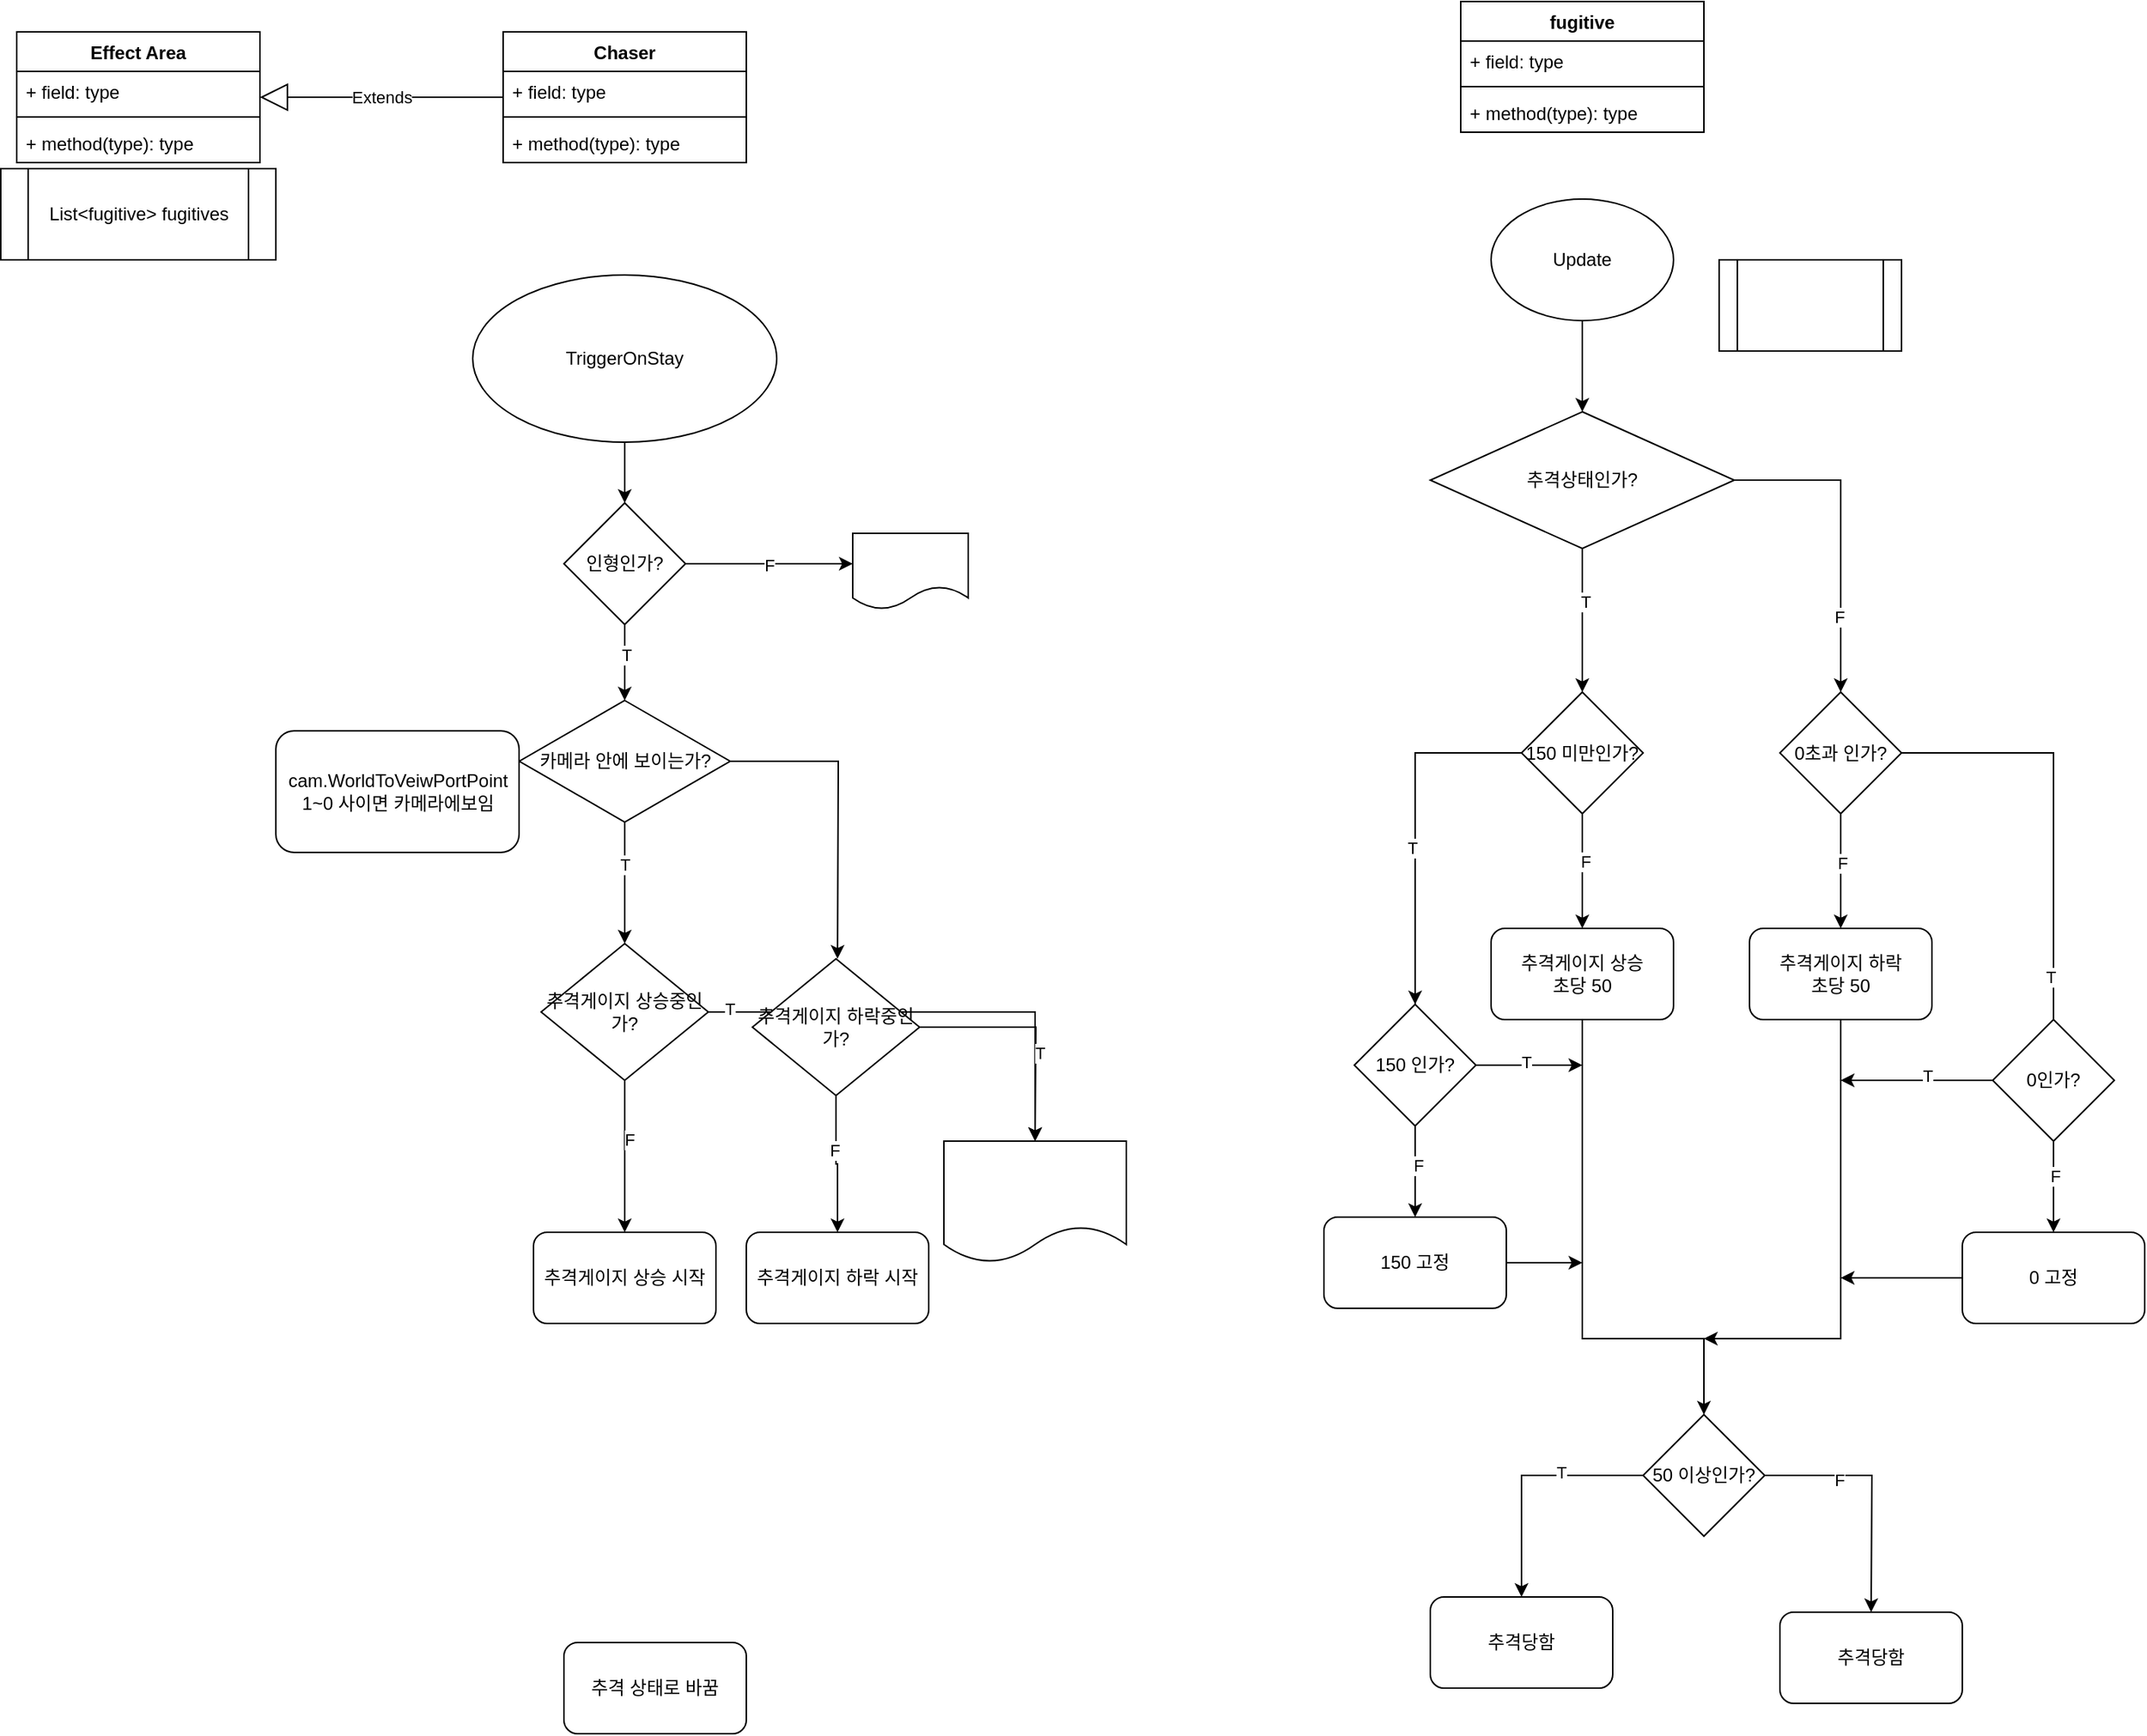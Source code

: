 <mxfile version="13.9.9" type="device"><diagram id="C5RBs43oDa-KdzZeNtuy" name="Page-1"><mxGraphModel dx="1547" dy="680" grid="1" gridSize="10" guides="1" tooltips="1" connect="1" arrows="1" fold="1" page="1" pageScale="1" pageWidth="827" pageHeight="1169" math="0" shadow="0"><root><mxCell id="WIyWlLk6GJQsqaUBKTNV-0"/><mxCell id="WIyWlLk6GJQsqaUBKTNV-1" parent="WIyWlLk6GJQsqaUBKTNV-0"/><mxCell id="PWKRJvfebUfO8g9JHcqD-0" value="Chaser" style="swimlane;fontStyle=1;align=center;verticalAlign=top;childLayout=stackLayout;horizontal=1;startSize=26;horizontalStack=0;resizeParent=1;resizeParentMax=0;resizeLast=0;collapsible=1;marginBottom=0;" vertex="1" parent="WIyWlLk6GJQsqaUBKTNV-1"><mxGeometry x="130" y="90" width="160" height="86" as="geometry"/></mxCell><mxCell id="PWKRJvfebUfO8g9JHcqD-1" value="+ field: type" style="text;strokeColor=none;fillColor=none;align=left;verticalAlign=top;spacingLeft=4;spacingRight=4;overflow=hidden;rotatable=0;points=[[0,0.5],[1,0.5]];portConstraint=eastwest;" vertex="1" parent="PWKRJvfebUfO8g9JHcqD-0"><mxGeometry y="26" width="160" height="26" as="geometry"/></mxCell><mxCell id="PWKRJvfebUfO8g9JHcqD-2" value="" style="line;strokeWidth=1;fillColor=none;align=left;verticalAlign=middle;spacingTop=-1;spacingLeft=3;spacingRight=3;rotatable=0;labelPosition=right;points=[];portConstraint=eastwest;" vertex="1" parent="PWKRJvfebUfO8g9JHcqD-0"><mxGeometry y="52" width="160" height="8" as="geometry"/></mxCell><mxCell id="PWKRJvfebUfO8g9JHcqD-3" value="+ method(type): type" style="text;strokeColor=none;fillColor=none;align=left;verticalAlign=top;spacingLeft=4;spacingRight=4;overflow=hidden;rotatable=0;points=[[0,0.5],[1,0.5]];portConstraint=eastwest;" vertex="1" parent="PWKRJvfebUfO8g9JHcqD-0"><mxGeometry y="60" width="160" height="26" as="geometry"/></mxCell><mxCell id="PWKRJvfebUfO8g9JHcqD-4" value="fugitive" style="swimlane;fontStyle=1;align=center;verticalAlign=top;childLayout=stackLayout;horizontal=1;startSize=26;horizontalStack=0;resizeParent=1;resizeParentMax=0;resizeLast=0;collapsible=1;marginBottom=0;" vertex="1" parent="WIyWlLk6GJQsqaUBKTNV-1"><mxGeometry x="760" y="70" width="160" height="86" as="geometry"/></mxCell><mxCell id="PWKRJvfebUfO8g9JHcqD-5" value="+ field: type" style="text;strokeColor=none;fillColor=none;align=left;verticalAlign=top;spacingLeft=4;spacingRight=4;overflow=hidden;rotatable=0;points=[[0,0.5],[1,0.5]];portConstraint=eastwest;" vertex="1" parent="PWKRJvfebUfO8g9JHcqD-4"><mxGeometry y="26" width="160" height="26" as="geometry"/></mxCell><mxCell id="PWKRJvfebUfO8g9JHcqD-6" value="" style="line;strokeWidth=1;fillColor=none;align=left;verticalAlign=middle;spacingTop=-1;spacingLeft=3;spacingRight=3;rotatable=0;labelPosition=right;points=[];portConstraint=eastwest;" vertex="1" parent="PWKRJvfebUfO8g9JHcqD-4"><mxGeometry y="52" width="160" height="8" as="geometry"/></mxCell><mxCell id="PWKRJvfebUfO8g9JHcqD-7" value="+ method(type): type" style="text;strokeColor=none;fillColor=none;align=left;verticalAlign=top;spacingLeft=4;spacingRight=4;overflow=hidden;rotatable=0;points=[[0,0.5],[1,0.5]];portConstraint=eastwest;" vertex="1" parent="PWKRJvfebUfO8g9JHcqD-4"><mxGeometry y="60" width="160" height="26" as="geometry"/></mxCell><mxCell id="PWKRJvfebUfO8g9JHcqD-109" style="edgeStyle=orthogonalEdgeStyle;rounded=0;orthogonalLoop=1;jettySize=auto;html=1;" edge="1" parent="WIyWlLk6GJQsqaUBKTNV-1" source="PWKRJvfebUfO8g9JHcqD-8"><mxGeometry relative="1" as="geometry"><mxPoint x="210" y="400.0" as="targetPoint"/></mxGeometry></mxCell><mxCell id="PWKRJvfebUfO8g9JHcqD-8" value="TriggerOnStay" style="ellipse;whiteSpace=wrap;html=1;" vertex="1" parent="WIyWlLk6GJQsqaUBKTNV-1"><mxGeometry x="110" y="250" width="200" height="110" as="geometry"/></mxCell><mxCell id="PWKRJvfebUfO8g9JHcqD-36" style="edgeStyle=orthogonalEdgeStyle;rounded=0;orthogonalLoop=1;jettySize=auto;html=1;" edge="1" parent="WIyWlLk6GJQsqaUBKTNV-1" source="PWKRJvfebUfO8g9JHcqD-35"><mxGeometry relative="1" as="geometry"><mxPoint x="210.005" y="690" as="targetPoint"/></mxGeometry></mxCell><mxCell id="PWKRJvfebUfO8g9JHcqD-37" value="T" style="edgeLabel;html=1;align=center;verticalAlign=middle;resizable=0;points=[];" vertex="1" connectable="0" parent="PWKRJvfebUfO8g9JHcqD-36"><mxGeometry x="-0.314" relative="1" as="geometry"><mxPoint as="offset"/></mxGeometry></mxCell><mxCell id="PWKRJvfebUfO8g9JHcqD-117" style="edgeStyle=orthogonalEdgeStyle;rounded=0;orthogonalLoop=1;jettySize=auto;html=1;" edge="1" parent="WIyWlLk6GJQsqaUBKTNV-1" source="PWKRJvfebUfO8g9JHcqD-35"><mxGeometry relative="1" as="geometry"><mxPoint x="350.0" y="700" as="targetPoint"/></mxGeometry></mxCell><mxCell id="PWKRJvfebUfO8g9JHcqD-35" value="카메라 안에 보이는가?" style="rhombus;whiteSpace=wrap;html=1;" vertex="1" parent="WIyWlLk6GJQsqaUBKTNV-1"><mxGeometry x="140.63" y="530" width="138.75" height="80" as="geometry"/></mxCell><mxCell id="PWKRJvfebUfO8g9JHcqD-38" value="추격 상태로 바꿈" style="rounded=1;whiteSpace=wrap;html=1;" vertex="1" parent="WIyWlLk6GJQsqaUBKTNV-1"><mxGeometry x="170" y="1150" width="120" height="60" as="geometry"/></mxCell><mxCell id="PWKRJvfebUfO8g9JHcqD-40" value="추격게이지 하락 시작" style="rounded=1;whiteSpace=wrap;html=1;" vertex="1" parent="WIyWlLk6GJQsqaUBKTNV-1"><mxGeometry x="290" y="880" width="120" height="60" as="geometry"/></mxCell><mxCell id="PWKRJvfebUfO8g9JHcqD-42" value="List&amp;lt;fugitive&amp;gt; fugitives" style="shape=process;whiteSpace=wrap;html=1;backgroundOutline=1;" vertex="1" parent="WIyWlLk6GJQsqaUBKTNV-1"><mxGeometry x="-200.5" y="180" width="181" height="60" as="geometry"/></mxCell><mxCell id="PWKRJvfebUfO8g9JHcqD-51" style="edgeStyle=orthogonalEdgeStyle;rounded=0;orthogonalLoop=1;jettySize=auto;html=1;" edge="1" parent="WIyWlLk6GJQsqaUBKTNV-1" source="PWKRJvfebUfO8g9JHcqD-44" target="PWKRJvfebUfO8g9JHcqD-54"><mxGeometry relative="1" as="geometry"><mxPoint x="840.0" y="390" as="targetPoint"/></mxGeometry></mxCell><mxCell id="PWKRJvfebUfO8g9JHcqD-44" value="Update" style="ellipse;whiteSpace=wrap;html=1;" vertex="1" parent="WIyWlLk6GJQsqaUBKTNV-1"><mxGeometry x="780" y="200" width="120" height="80" as="geometry"/></mxCell><mxCell id="PWKRJvfebUfO8g9JHcqD-45" value="Effect Area" style="swimlane;fontStyle=1;align=center;verticalAlign=top;childLayout=stackLayout;horizontal=1;startSize=26;horizontalStack=0;resizeParent=1;resizeParentMax=0;resizeLast=0;collapsible=1;marginBottom=0;" vertex="1" parent="WIyWlLk6GJQsqaUBKTNV-1"><mxGeometry x="-190" y="90" width="160" height="86" as="geometry"/></mxCell><mxCell id="PWKRJvfebUfO8g9JHcqD-46" value="+ field: type" style="text;strokeColor=none;fillColor=none;align=left;verticalAlign=top;spacingLeft=4;spacingRight=4;overflow=hidden;rotatable=0;points=[[0,0.5],[1,0.5]];portConstraint=eastwest;" vertex="1" parent="PWKRJvfebUfO8g9JHcqD-45"><mxGeometry y="26" width="160" height="26" as="geometry"/></mxCell><mxCell id="PWKRJvfebUfO8g9JHcqD-47" value="" style="line;strokeWidth=1;fillColor=none;align=left;verticalAlign=middle;spacingTop=-1;spacingLeft=3;spacingRight=3;rotatable=0;labelPosition=right;points=[];portConstraint=eastwest;" vertex="1" parent="PWKRJvfebUfO8g9JHcqD-45"><mxGeometry y="52" width="160" height="8" as="geometry"/></mxCell><mxCell id="PWKRJvfebUfO8g9JHcqD-48" value="+ method(type): type" style="text;strokeColor=none;fillColor=none;align=left;verticalAlign=top;spacingLeft=4;spacingRight=4;overflow=hidden;rotatable=0;points=[[0,0.5],[1,0.5]];portConstraint=eastwest;" vertex="1" parent="PWKRJvfebUfO8g9JHcqD-45"><mxGeometry y="60" width="160" height="26" as="geometry"/></mxCell><mxCell id="PWKRJvfebUfO8g9JHcqD-50" value="Extends" style="endArrow=block;endSize=16;endFill=0;html=1;" edge="1" parent="WIyWlLk6GJQsqaUBKTNV-1" source="PWKRJvfebUfO8g9JHcqD-0" target="PWKRJvfebUfO8g9JHcqD-45"><mxGeometry width="160" relative="1" as="geometry"><mxPoint x="-30" y="200" as="sourcePoint"/><mxPoint x="130" y="200" as="targetPoint"/></mxGeometry></mxCell><mxCell id="PWKRJvfebUfO8g9JHcqD-52" value="cam.WorldToVeiwPortPoint&lt;br&gt;1~0 사이면 카메라에보임" style="rounded=1;whiteSpace=wrap;html=1;" vertex="1" parent="WIyWlLk6GJQsqaUBKTNV-1"><mxGeometry x="-19.5" y="550" width="160" height="80" as="geometry"/></mxCell><mxCell id="PWKRJvfebUfO8g9JHcqD-55" style="edgeStyle=orthogonalEdgeStyle;rounded=0;orthogonalLoop=1;jettySize=auto;html=1;entryX=0.5;entryY=0;entryDx=0;entryDy=0;" edge="1" parent="WIyWlLk6GJQsqaUBKTNV-1" source="PWKRJvfebUfO8g9JHcqD-54" target="PWKRJvfebUfO8g9JHcqD-64"><mxGeometry relative="1" as="geometry"><mxPoint x="840.0" y="510" as="targetPoint"/></mxGeometry></mxCell><mxCell id="PWKRJvfebUfO8g9JHcqD-58" value="T" style="edgeLabel;html=1;align=center;verticalAlign=middle;resizable=0;points=[];" vertex="1" connectable="0" parent="PWKRJvfebUfO8g9JHcqD-55"><mxGeometry x="-0.264" y="2" relative="1" as="geometry"><mxPoint as="offset"/></mxGeometry></mxCell><mxCell id="PWKRJvfebUfO8g9JHcqD-59" style="edgeStyle=orthogonalEdgeStyle;rounded=0;orthogonalLoop=1;jettySize=auto;html=1;" edge="1" parent="WIyWlLk6GJQsqaUBKTNV-1" source="PWKRJvfebUfO8g9JHcqD-54" target="PWKRJvfebUfO8g9JHcqD-62"><mxGeometry relative="1" as="geometry"><mxPoint x="1010" y="480" as="targetPoint"/></mxGeometry></mxCell><mxCell id="PWKRJvfebUfO8g9JHcqD-60" value="F" style="edgeLabel;html=1;align=center;verticalAlign=middle;resizable=0;points=[];" vertex="1" connectable="0" parent="PWKRJvfebUfO8g9JHcqD-59"><mxGeometry x="0.521" y="-1" relative="1" as="geometry"><mxPoint as="offset"/></mxGeometry></mxCell><mxCell id="PWKRJvfebUfO8g9JHcqD-54" value="추격상태인가?" style="rhombus;whiteSpace=wrap;html=1;" vertex="1" parent="WIyWlLk6GJQsqaUBKTNV-1"><mxGeometry x="740" y="340" width="200" height="90" as="geometry"/></mxCell><mxCell id="PWKRJvfebUfO8g9JHcqD-78" style="edgeStyle=orthogonalEdgeStyle;rounded=0;orthogonalLoop=1;jettySize=auto;html=1;" edge="1" parent="WIyWlLk6GJQsqaUBKTNV-1" source="PWKRJvfebUfO8g9JHcqD-56" target="PWKRJvfebUfO8g9JHcqD-99"><mxGeometry relative="1" as="geometry"><mxPoint x="840" y="975" as="targetPoint"/><Array as="points"><mxPoint x="840" y="950"/><mxPoint x="920" y="950"/></Array></mxGeometry></mxCell><mxCell id="PWKRJvfebUfO8g9JHcqD-56" value="추격게이지 상승&lt;br&gt;초당 50" style="rounded=1;whiteSpace=wrap;html=1;" vertex="1" parent="WIyWlLk6GJQsqaUBKTNV-1"><mxGeometry x="780.0" y="680" width="120" height="60" as="geometry"/></mxCell><mxCell id="PWKRJvfebUfO8g9JHcqD-57" value="" style="shape=process;whiteSpace=wrap;html=1;backgroundOutline=1;" vertex="1" parent="WIyWlLk6GJQsqaUBKTNV-1"><mxGeometry x="930" y="240" width="120" height="60" as="geometry"/></mxCell><mxCell id="PWKRJvfebUfO8g9JHcqD-80" style="edgeStyle=orthogonalEdgeStyle;rounded=0;orthogonalLoop=1;jettySize=auto;html=1;" edge="1" parent="WIyWlLk6GJQsqaUBKTNV-1" source="PWKRJvfebUfO8g9JHcqD-61"><mxGeometry relative="1" as="geometry"><mxPoint x="920" y="950" as="targetPoint"/><Array as="points"><mxPoint x="1010" y="950"/><mxPoint x="920" y="950"/></Array></mxGeometry></mxCell><mxCell id="PWKRJvfebUfO8g9JHcqD-61" value="추격게이지 하락&lt;br&gt;초당 50" style="rounded=1;whiteSpace=wrap;html=1;" vertex="1" parent="WIyWlLk6GJQsqaUBKTNV-1"><mxGeometry x="950.0" y="680" width="120" height="60" as="geometry"/></mxCell><mxCell id="PWKRJvfebUfO8g9JHcqD-69" style="edgeStyle=orthogonalEdgeStyle;rounded=0;orthogonalLoop=1;jettySize=auto;html=1;" edge="1" parent="WIyWlLk6GJQsqaUBKTNV-1" source="PWKRJvfebUfO8g9JHcqD-62" target="PWKRJvfebUfO8g9JHcqD-61"><mxGeometry relative="1" as="geometry"/></mxCell><mxCell id="PWKRJvfebUfO8g9JHcqD-70" value="F" style="edgeLabel;html=1;align=center;verticalAlign=middle;resizable=0;points=[];" vertex="1" connectable="0" parent="PWKRJvfebUfO8g9JHcqD-69"><mxGeometry x="-0.144" y="1" relative="1" as="geometry"><mxPoint as="offset"/></mxGeometry></mxCell><mxCell id="PWKRJvfebUfO8g9JHcqD-75" style="edgeStyle=orthogonalEdgeStyle;rounded=0;orthogonalLoop=1;jettySize=auto;html=1;" edge="1" parent="WIyWlLk6GJQsqaUBKTNV-1" source="PWKRJvfebUfO8g9JHcqD-62"><mxGeometry relative="1" as="geometry"><mxPoint x="1010" y="780" as="targetPoint"/><Array as="points"><mxPoint x="1150" y="565"/><mxPoint x="1150" y="780"/></Array></mxGeometry></mxCell><mxCell id="PWKRJvfebUfO8g9JHcqD-81" value="T" style="edgeLabel;html=1;align=center;verticalAlign=middle;resizable=0;points=[];" vertex="1" connectable="0" parent="PWKRJvfebUfO8g9JHcqD-75"><mxGeometry x="0.085" y="-2" relative="1" as="geometry"><mxPoint as="offset"/></mxGeometry></mxCell><mxCell id="PWKRJvfebUfO8g9JHcqD-93" value="T" style="edgeLabel;html=1;align=center;verticalAlign=middle;resizable=0;points=[];" vertex="1" connectable="0" parent="PWKRJvfebUfO8g9JHcqD-75"><mxGeometry x="0.753" y="-3" relative="1" as="geometry"><mxPoint as="offset"/></mxGeometry></mxCell><mxCell id="PWKRJvfebUfO8g9JHcqD-62" value="0초과 인가?" style="rhombus;whiteSpace=wrap;html=1;" vertex="1" parent="WIyWlLk6GJQsqaUBKTNV-1"><mxGeometry x="970" y="524.5" width="80" height="80" as="geometry"/></mxCell><mxCell id="PWKRJvfebUfO8g9JHcqD-67" style="edgeStyle=orthogonalEdgeStyle;rounded=0;orthogonalLoop=1;jettySize=auto;html=1;" edge="1" parent="WIyWlLk6GJQsqaUBKTNV-1" source="PWKRJvfebUfO8g9JHcqD-64" target="PWKRJvfebUfO8g9JHcqD-56"><mxGeometry relative="1" as="geometry"/></mxCell><mxCell id="PWKRJvfebUfO8g9JHcqD-68" value="F" style="edgeLabel;html=1;align=center;verticalAlign=middle;resizable=0;points=[];" vertex="1" connectable="0" parent="PWKRJvfebUfO8g9JHcqD-67"><mxGeometry x="-0.173" y="2" relative="1" as="geometry"><mxPoint as="offset"/></mxGeometry></mxCell><mxCell id="PWKRJvfebUfO8g9JHcqD-71" style="edgeStyle=orthogonalEdgeStyle;rounded=0;orthogonalLoop=1;jettySize=auto;html=1;" edge="1" parent="WIyWlLk6GJQsqaUBKTNV-1" source="PWKRJvfebUfO8g9JHcqD-84"><mxGeometry relative="1" as="geometry"><mxPoint x="840" y="770" as="targetPoint"/><Array as="points"><mxPoint x="730" y="565"/><mxPoint x="730" y="770"/><mxPoint x="840" y="770"/></Array></mxGeometry></mxCell><mxCell id="PWKRJvfebUfO8g9JHcqD-87" value="T" style="edgeLabel;html=1;align=center;verticalAlign=middle;resizable=0;points=[];" vertex="1" connectable="0" parent="PWKRJvfebUfO8g9JHcqD-71"><mxGeometry x="0.843" y="2" relative="1" as="geometry"><mxPoint as="offset"/></mxGeometry></mxCell><mxCell id="PWKRJvfebUfO8g9JHcqD-64" value="150 미만인가?" style="rhombus;whiteSpace=wrap;html=1;" vertex="1" parent="WIyWlLk6GJQsqaUBKTNV-1"><mxGeometry x="800" y="524.5" width="80" height="80" as="geometry"/></mxCell><mxCell id="PWKRJvfebUfO8g9JHcqD-101" style="edgeStyle=orthogonalEdgeStyle;rounded=0;orthogonalLoop=1;jettySize=auto;html=1;" edge="1" parent="WIyWlLk6GJQsqaUBKTNV-1" source="PWKRJvfebUfO8g9JHcqD-83"><mxGeometry relative="1" as="geometry"><mxPoint x="840" y="900" as="targetPoint"/></mxGeometry></mxCell><mxCell id="PWKRJvfebUfO8g9JHcqD-83" value="150 고정" style="rounded=1;whiteSpace=wrap;html=1;" vertex="1" parent="WIyWlLk6GJQsqaUBKTNV-1"><mxGeometry x="670" y="870" width="120" height="60" as="geometry"/></mxCell><mxCell id="PWKRJvfebUfO8g9JHcqD-88" style="edgeStyle=orthogonalEdgeStyle;rounded=0;orthogonalLoop=1;jettySize=auto;html=1;entryX=0.5;entryY=0;entryDx=0;entryDy=0;" edge="1" parent="WIyWlLk6GJQsqaUBKTNV-1" source="PWKRJvfebUfO8g9JHcqD-84" target="PWKRJvfebUfO8g9JHcqD-83"><mxGeometry relative="1" as="geometry"/></mxCell><mxCell id="PWKRJvfebUfO8g9JHcqD-89" value="F" style="edgeLabel;html=1;align=center;verticalAlign=middle;resizable=0;points=[];" vertex="1" connectable="0" parent="PWKRJvfebUfO8g9JHcqD-88"><mxGeometry x="-0.144" y="2" relative="1" as="geometry"><mxPoint as="offset"/></mxGeometry></mxCell><mxCell id="PWKRJvfebUfO8g9JHcqD-84" value="150 인가?" style="rhombus;whiteSpace=wrap;html=1;" vertex="1" parent="WIyWlLk6GJQsqaUBKTNV-1"><mxGeometry x="690" y="730" width="80" height="80" as="geometry"/></mxCell><mxCell id="PWKRJvfebUfO8g9JHcqD-85" style="edgeStyle=orthogonalEdgeStyle;rounded=0;orthogonalLoop=1;jettySize=auto;html=1;" edge="1" parent="WIyWlLk6GJQsqaUBKTNV-1" source="PWKRJvfebUfO8g9JHcqD-64" target="PWKRJvfebUfO8g9JHcqD-84"><mxGeometry relative="1" as="geometry"><mxPoint x="840" y="770" as="targetPoint"/><mxPoint x="800" y="564.5" as="sourcePoint"/><Array as="points"/></mxGeometry></mxCell><mxCell id="PWKRJvfebUfO8g9JHcqD-86" value="T" style="edgeLabel;html=1;align=center;verticalAlign=middle;resizable=0;points=[];" vertex="1" connectable="0" parent="PWKRJvfebUfO8g9JHcqD-85"><mxGeometry x="0.125" y="-2" relative="1" as="geometry"><mxPoint as="offset"/></mxGeometry></mxCell><mxCell id="PWKRJvfebUfO8g9JHcqD-92" style="edgeStyle=orthogonalEdgeStyle;rounded=0;orthogonalLoop=1;jettySize=auto;html=1;entryX=0.5;entryY=0;entryDx=0;entryDy=0;" edge="1" parent="WIyWlLk6GJQsqaUBKTNV-1" source="PWKRJvfebUfO8g9JHcqD-90" target="PWKRJvfebUfO8g9JHcqD-91"><mxGeometry relative="1" as="geometry"/></mxCell><mxCell id="PWKRJvfebUfO8g9JHcqD-94" value="F" style="edgeLabel;html=1;align=center;verticalAlign=middle;resizable=0;points=[];" vertex="1" connectable="0" parent="PWKRJvfebUfO8g9JHcqD-92"><mxGeometry x="-0.227" y="1" relative="1" as="geometry"><mxPoint as="offset"/></mxGeometry></mxCell><mxCell id="PWKRJvfebUfO8g9JHcqD-90" value="0인가?" style="rhombus;whiteSpace=wrap;html=1;" vertex="1" parent="WIyWlLk6GJQsqaUBKTNV-1"><mxGeometry x="1110" y="740" width="80" height="80" as="geometry"/></mxCell><mxCell id="PWKRJvfebUfO8g9JHcqD-100" style="edgeStyle=orthogonalEdgeStyle;rounded=0;orthogonalLoop=1;jettySize=auto;html=1;" edge="1" parent="WIyWlLk6GJQsqaUBKTNV-1" source="PWKRJvfebUfO8g9JHcqD-91"><mxGeometry relative="1" as="geometry"><mxPoint x="1010" y="910" as="targetPoint"/></mxGeometry></mxCell><mxCell id="PWKRJvfebUfO8g9JHcqD-91" value="0 고정" style="rounded=1;whiteSpace=wrap;html=1;" vertex="1" parent="WIyWlLk6GJQsqaUBKTNV-1"><mxGeometry x="1090" y="880" width="120" height="60" as="geometry"/></mxCell><mxCell id="PWKRJvfebUfO8g9JHcqD-102" style="edgeStyle=orthogonalEdgeStyle;rounded=0;orthogonalLoop=1;jettySize=auto;html=1;" edge="1" parent="WIyWlLk6GJQsqaUBKTNV-1" source="PWKRJvfebUfO8g9JHcqD-99" target="PWKRJvfebUfO8g9JHcqD-103"><mxGeometry relative="1" as="geometry"><mxPoint x="920" y="1160.0" as="targetPoint"/></mxGeometry></mxCell><mxCell id="PWKRJvfebUfO8g9JHcqD-104" value="T" style="edgeLabel;html=1;align=center;verticalAlign=middle;resizable=0;points=[];" vertex="1" connectable="0" parent="PWKRJvfebUfO8g9JHcqD-102"><mxGeometry x="-0.325" y="-2" relative="1" as="geometry"><mxPoint as="offset"/></mxGeometry></mxCell><mxCell id="PWKRJvfebUfO8g9JHcqD-105" style="edgeStyle=orthogonalEdgeStyle;rounded=0;orthogonalLoop=1;jettySize=auto;html=1;" edge="1" parent="WIyWlLk6GJQsqaUBKTNV-1" source="PWKRJvfebUfO8g9JHcqD-99"><mxGeometry relative="1" as="geometry"><mxPoint x="1030" y="1130" as="targetPoint"/></mxGeometry></mxCell><mxCell id="PWKRJvfebUfO8g9JHcqD-106" value="F" style="edgeLabel;html=1;align=center;verticalAlign=middle;resizable=0;points=[];" vertex="1" connectable="0" parent="PWKRJvfebUfO8g9JHcqD-105"><mxGeometry x="-0.388" y="-3" relative="1" as="geometry"><mxPoint as="offset"/></mxGeometry></mxCell><mxCell id="PWKRJvfebUfO8g9JHcqD-99" value="50 이상인가?" style="rhombus;whiteSpace=wrap;html=1;" vertex="1" parent="WIyWlLk6GJQsqaUBKTNV-1"><mxGeometry x="880" y="1000" width="80" height="80" as="geometry"/></mxCell><mxCell id="PWKRJvfebUfO8g9JHcqD-103" value="추격당함" style="rounded=1;whiteSpace=wrap;html=1;" vertex="1" parent="WIyWlLk6GJQsqaUBKTNV-1"><mxGeometry x="740" y="1120.0" width="120" height="60" as="geometry"/></mxCell><mxCell id="PWKRJvfebUfO8g9JHcqD-107" value="추격당함" style="rounded=1;whiteSpace=wrap;html=1;" vertex="1" parent="WIyWlLk6GJQsqaUBKTNV-1"><mxGeometry x="970" y="1130.0" width="120" height="60" as="geometry"/></mxCell><mxCell id="PWKRJvfebUfO8g9JHcqD-108" value="추격게이지 상승 시작" style="rounded=1;whiteSpace=wrap;html=1;" vertex="1" parent="WIyWlLk6GJQsqaUBKTNV-1"><mxGeometry x="150" y="880" width="120" height="60" as="geometry"/></mxCell><mxCell id="PWKRJvfebUfO8g9JHcqD-112" value="F" style="edgeStyle=orthogonalEdgeStyle;rounded=0;orthogonalLoop=1;jettySize=auto;html=1;" edge="1" parent="WIyWlLk6GJQsqaUBKTNV-1" source="PWKRJvfebUfO8g9JHcqD-111"><mxGeometry relative="1" as="geometry"><mxPoint x="360.0" y="440.0" as="targetPoint"/></mxGeometry></mxCell><mxCell id="PWKRJvfebUfO8g9JHcqD-115" style="edgeStyle=orthogonalEdgeStyle;rounded=0;orthogonalLoop=1;jettySize=auto;html=1;" edge="1" parent="WIyWlLk6GJQsqaUBKTNV-1" source="PWKRJvfebUfO8g9JHcqD-111" target="PWKRJvfebUfO8g9JHcqD-35"><mxGeometry relative="1" as="geometry"/></mxCell><mxCell id="PWKRJvfebUfO8g9JHcqD-116" value="T" style="edgeLabel;html=1;align=center;verticalAlign=middle;resizable=0;points=[];" vertex="1" connectable="0" parent="PWKRJvfebUfO8g9JHcqD-115"><mxGeometry x="-0.227" y="1" relative="1" as="geometry"><mxPoint as="offset"/></mxGeometry></mxCell><mxCell id="PWKRJvfebUfO8g9JHcqD-111" value="인형인가?" style="rhombus;whiteSpace=wrap;html=1;" vertex="1" parent="WIyWlLk6GJQsqaUBKTNV-1"><mxGeometry x="170" y="400" width="80" height="80" as="geometry"/></mxCell><mxCell id="PWKRJvfebUfO8g9JHcqD-114" value="" style="shape=document;whiteSpace=wrap;html=1;boundedLbl=1;" vertex="1" parent="WIyWlLk6GJQsqaUBKTNV-1"><mxGeometry x="360" y="420" width="76" height="50" as="geometry"/></mxCell><mxCell id="PWKRJvfebUfO8g9JHcqD-119" style="edgeStyle=orthogonalEdgeStyle;rounded=0;orthogonalLoop=1;jettySize=auto;html=1;entryX=0.5;entryY=0;entryDx=0;entryDy=0;" edge="1" parent="WIyWlLk6GJQsqaUBKTNV-1" source="PWKRJvfebUfO8g9JHcqD-118" target="PWKRJvfebUfO8g9JHcqD-108"><mxGeometry relative="1" as="geometry"/></mxCell><mxCell id="PWKRJvfebUfO8g9JHcqD-120" value="F" style="edgeLabel;html=1;align=center;verticalAlign=middle;resizable=0;points=[];" vertex="1" connectable="0" parent="PWKRJvfebUfO8g9JHcqD-119"><mxGeometry x="-0.228" y="3" relative="1" as="geometry"><mxPoint as="offset"/></mxGeometry></mxCell><mxCell id="PWKRJvfebUfO8g9JHcqD-128" style="edgeStyle=orthogonalEdgeStyle;rounded=0;orthogonalLoop=1;jettySize=auto;html=1;entryX=0.5;entryY=0;entryDx=0;entryDy=0;" edge="1" parent="WIyWlLk6GJQsqaUBKTNV-1" source="PWKRJvfebUfO8g9JHcqD-118" target="PWKRJvfebUfO8g9JHcqD-126"><mxGeometry relative="1" as="geometry"/></mxCell><mxCell id="PWKRJvfebUfO8g9JHcqD-129" value="T" style="edgeLabel;html=1;align=center;verticalAlign=middle;resizable=0;points=[];" vertex="1" connectable="0" parent="PWKRJvfebUfO8g9JHcqD-128"><mxGeometry x="-0.906" y="2" relative="1" as="geometry"><mxPoint as="offset"/></mxGeometry></mxCell><mxCell id="PWKRJvfebUfO8g9JHcqD-118" value="추격게이지 상승중인가?" style="rhombus;whiteSpace=wrap;html=1;" vertex="1" parent="WIyWlLk6GJQsqaUBKTNV-1"><mxGeometry x="155" y="690" width="109.99" height="90" as="geometry"/></mxCell><mxCell id="PWKRJvfebUfO8g9JHcqD-122" style="edgeStyle=orthogonalEdgeStyle;rounded=0;orthogonalLoop=1;jettySize=auto;html=1;" edge="1" parent="WIyWlLk6GJQsqaUBKTNV-1" source="PWKRJvfebUfO8g9JHcqD-121" target="PWKRJvfebUfO8g9JHcqD-40"><mxGeometry relative="1" as="geometry"/></mxCell><mxCell id="PWKRJvfebUfO8g9JHcqD-123" value="F" style="edgeLabel;html=1;align=center;verticalAlign=middle;resizable=0;points=[];" vertex="1" connectable="0" parent="PWKRJvfebUfO8g9JHcqD-122"><mxGeometry x="-0.211" y="-1" relative="1" as="geometry"><mxPoint as="offset"/></mxGeometry></mxCell><mxCell id="PWKRJvfebUfO8g9JHcqD-124" style="edgeStyle=orthogonalEdgeStyle;rounded=0;orthogonalLoop=1;jettySize=auto;html=1;" edge="1" parent="WIyWlLk6GJQsqaUBKTNV-1" source="PWKRJvfebUfO8g9JHcqD-121"><mxGeometry relative="1" as="geometry"><mxPoint x="480" y="820" as="targetPoint"/></mxGeometry></mxCell><mxCell id="PWKRJvfebUfO8g9JHcqD-125" value="T" style="edgeLabel;html=1;align=center;verticalAlign=middle;resizable=0;points=[];" vertex="1" connectable="0" parent="PWKRJvfebUfO8g9JHcqD-124"><mxGeometry x="0.23" y="2" relative="1" as="geometry"><mxPoint as="offset"/></mxGeometry></mxCell><mxCell id="PWKRJvfebUfO8g9JHcqD-121" value="추격게이지 하락중인가?" style="rhombus;whiteSpace=wrap;html=1;" vertex="1" parent="WIyWlLk6GJQsqaUBKTNV-1"><mxGeometry x="294" y="700" width="109.99" height="90" as="geometry"/></mxCell><mxCell id="PWKRJvfebUfO8g9JHcqD-126" value="" style="shape=document;whiteSpace=wrap;html=1;boundedLbl=1;" vertex="1" parent="WIyWlLk6GJQsqaUBKTNV-1"><mxGeometry x="420" y="820" width="120" height="80" as="geometry"/></mxCell></root></mxGraphModel></diagram></mxfile>